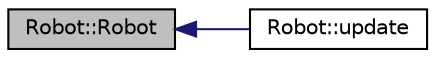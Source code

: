 digraph "Robot::Robot"
{
 // INTERACTIVE_SVG=YES
  edge [fontname="Helvetica",fontsize="10",labelfontname="Helvetica",labelfontsize="10"];
  node [fontname="Helvetica",fontsize="10",shape=record];
  rankdir="LR";
  Node1 [label="Robot::Robot",height=0.2,width=0.4,color="black", fillcolor="grey75", style="filled", fontcolor="black"];
  Node1 -> Node2 [dir="back",color="midnightblue",fontsize="10",style="solid",fontname="Helvetica"];
  Node2 [label="Robot::update",height=0.2,width=0.4,color="black", fillcolor="white", style="filled",URL="$d4/d84/class_robot.html#a32cfd1206ea2b99ddbe97ed203755b2f"];
}
